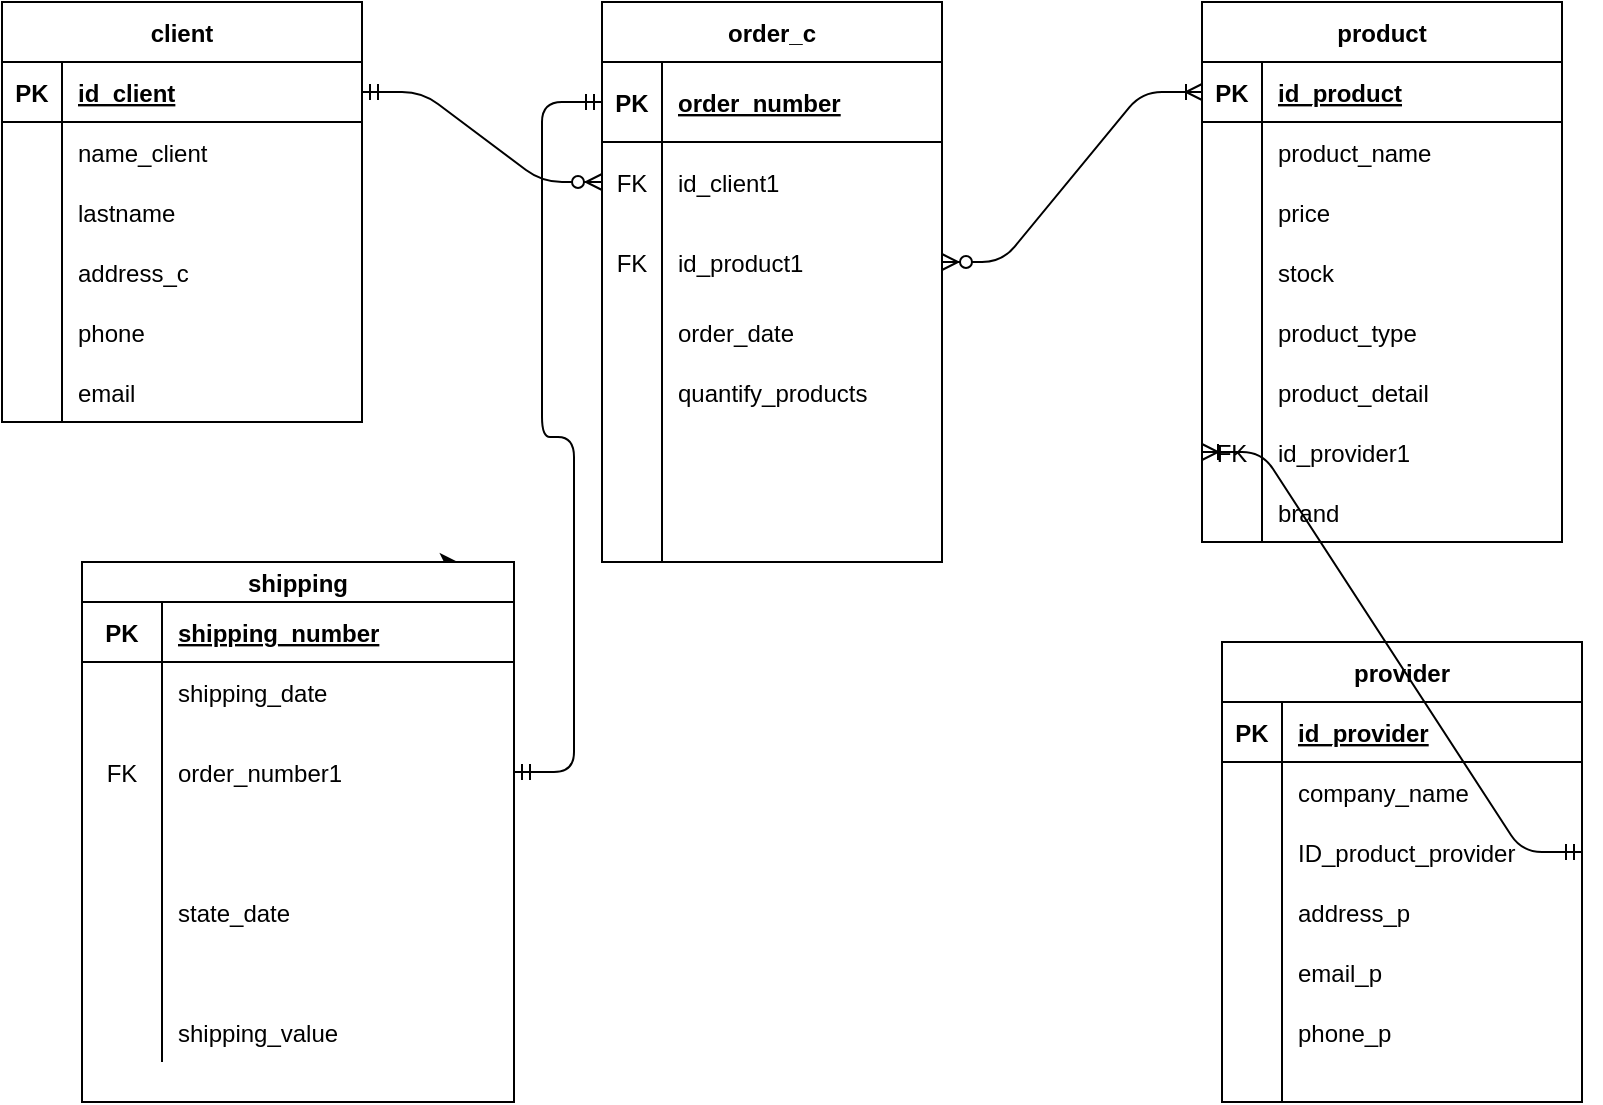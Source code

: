 <mxfile version="13.7.3" type="github"><diagram id="2DCP0Pv6x-nqr2_sUrXk" name="Page-1"><mxGraphModel dx="1540" dy="625" grid="1" gridSize="10" guides="1" tooltips="1" connect="1" arrows="1" fold="1" page="1" pageScale="1" pageWidth="827" pageHeight="1169" math="0" shadow="0"><root><mxCell id="0"/><mxCell id="1" parent="0"/><mxCell id="KrLLQjatNa31IDzjXcCL-50" style="edgeStyle=orthogonalEdgeStyle;rounded=0;orthogonalLoop=1;jettySize=auto;html=1;exitX=0.75;exitY=0;exitDx=0;exitDy=0;entryX=0.87;entryY=0;entryDx=0;entryDy=0;entryPerimeter=0;" parent="1" source="KrLLQjatNa31IDzjXcCL-14" target="KrLLQjatNa31IDzjXcCL-14" edge="1"><mxGeometry relative="1" as="geometry"/></mxCell><mxCell id="M2U6GQ2JCpKdRjJT3ExU-1" value="client" style="shape=table;startSize=30;container=1;collapsible=1;childLayout=tableLayout;fixedRows=1;rowLines=0;fontStyle=1;align=center;resizeLast=1;" parent="1" vertex="1"><mxGeometry x="10" y="50" width="180" height="210" as="geometry"/></mxCell><mxCell id="M2U6GQ2JCpKdRjJT3ExU-2" value="" style="shape=partialRectangle;collapsible=0;dropTarget=0;pointerEvents=0;fillColor=none;top=0;left=0;bottom=1;right=0;points=[[0,0.5],[1,0.5]];portConstraint=eastwest;" parent="M2U6GQ2JCpKdRjJT3ExU-1" vertex="1"><mxGeometry y="30" width="180" height="30" as="geometry"/></mxCell><mxCell id="M2U6GQ2JCpKdRjJT3ExU-3" value="PK" style="shape=partialRectangle;connectable=0;fillColor=none;top=0;left=0;bottom=0;right=0;fontStyle=1;overflow=hidden;" parent="M2U6GQ2JCpKdRjJT3ExU-2" vertex="1"><mxGeometry width="30" height="30" as="geometry"/></mxCell><mxCell id="M2U6GQ2JCpKdRjJT3ExU-4" value="id_client" style="shape=partialRectangle;connectable=0;fillColor=none;top=0;left=0;bottom=0;right=0;align=left;spacingLeft=6;fontStyle=5;overflow=hidden;" parent="M2U6GQ2JCpKdRjJT3ExU-2" vertex="1"><mxGeometry x="30" width="150" height="30" as="geometry"/></mxCell><mxCell id="M2U6GQ2JCpKdRjJT3ExU-5" value="" style="shape=partialRectangle;collapsible=0;dropTarget=0;pointerEvents=0;fillColor=none;top=0;left=0;bottom=0;right=0;points=[[0,0.5],[1,0.5]];portConstraint=eastwest;" parent="M2U6GQ2JCpKdRjJT3ExU-1" vertex="1"><mxGeometry y="60" width="180" height="30" as="geometry"/></mxCell><mxCell id="M2U6GQ2JCpKdRjJT3ExU-6" value="" style="shape=partialRectangle;connectable=0;fillColor=none;top=0;left=0;bottom=0;right=0;editable=1;overflow=hidden;" parent="M2U6GQ2JCpKdRjJT3ExU-5" vertex="1"><mxGeometry width="30" height="30" as="geometry"/></mxCell><mxCell id="M2U6GQ2JCpKdRjJT3ExU-7" value="name_client" style="shape=partialRectangle;connectable=0;fillColor=none;top=0;left=0;bottom=0;right=0;align=left;spacingLeft=6;overflow=hidden;" parent="M2U6GQ2JCpKdRjJT3ExU-5" vertex="1"><mxGeometry x="30" width="150" height="30" as="geometry"/></mxCell><mxCell id="M2U6GQ2JCpKdRjJT3ExU-8" value="" style="shape=partialRectangle;collapsible=0;dropTarget=0;pointerEvents=0;fillColor=none;top=0;left=0;bottom=0;right=0;points=[[0,0.5],[1,0.5]];portConstraint=eastwest;" parent="M2U6GQ2JCpKdRjJT3ExU-1" vertex="1"><mxGeometry y="90" width="180" height="30" as="geometry"/></mxCell><mxCell id="M2U6GQ2JCpKdRjJT3ExU-9" value="" style="shape=partialRectangle;connectable=0;fillColor=none;top=0;left=0;bottom=0;right=0;editable=1;overflow=hidden;" parent="M2U6GQ2JCpKdRjJT3ExU-8" vertex="1"><mxGeometry width="30" height="30" as="geometry"/></mxCell><mxCell id="M2U6GQ2JCpKdRjJT3ExU-10" value="lastname" style="shape=partialRectangle;connectable=0;fillColor=none;top=0;left=0;bottom=0;right=0;align=left;spacingLeft=6;overflow=hidden;" parent="M2U6GQ2JCpKdRjJT3ExU-8" vertex="1"><mxGeometry x="30" width="150" height="30" as="geometry"/></mxCell><mxCell id="M2U6GQ2JCpKdRjJT3ExU-27" value="" style="shape=partialRectangle;collapsible=0;dropTarget=0;pointerEvents=0;fillColor=none;top=0;left=0;bottom=0;right=0;points=[[0,0.5],[1,0.5]];portConstraint=eastwest;" parent="M2U6GQ2JCpKdRjJT3ExU-1" vertex="1"><mxGeometry y="120" width="180" height="30" as="geometry"/></mxCell><mxCell id="M2U6GQ2JCpKdRjJT3ExU-28" value="" style="shape=partialRectangle;connectable=0;fillColor=none;top=0;left=0;bottom=0;right=0;editable=1;overflow=hidden;" parent="M2U6GQ2JCpKdRjJT3ExU-27" vertex="1"><mxGeometry width="30" height="30" as="geometry"/></mxCell><mxCell id="M2U6GQ2JCpKdRjJT3ExU-29" value="address_c" style="shape=partialRectangle;connectable=0;fillColor=none;top=0;left=0;bottom=0;right=0;align=left;spacingLeft=6;overflow=hidden;" parent="M2U6GQ2JCpKdRjJT3ExU-27" vertex="1"><mxGeometry x="30" width="150" height="30" as="geometry"/></mxCell><mxCell id="M2U6GQ2JCpKdRjJT3ExU-11" value="" style="shape=partialRectangle;collapsible=0;dropTarget=0;pointerEvents=0;fillColor=none;top=0;left=0;bottom=0;right=0;points=[[0,0.5],[1,0.5]];portConstraint=eastwest;" parent="M2U6GQ2JCpKdRjJT3ExU-1" vertex="1"><mxGeometry y="150" width="180" height="30" as="geometry"/></mxCell><mxCell id="M2U6GQ2JCpKdRjJT3ExU-12" value="" style="shape=partialRectangle;connectable=0;fillColor=none;top=0;left=0;bottom=0;right=0;editable=1;overflow=hidden;" parent="M2U6GQ2JCpKdRjJT3ExU-11" vertex="1"><mxGeometry width="30" height="30" as="geometry"/></mxCell><mxCell id="M2U6GQ2JCpKdRjJT3ExU-13" value="phone" style="shape=partialRectangle;connectable=0;fillColor=none;top=0;left=0;bottom=0;right=0;align=left;spacingLeft=6;overflow=hidden;" parent="M2U6GQ2JCpKdRjJT3ExU-11" vertex="1"><mxGeometry x="30" width="150" height="30" as="geometry"/></mxCell><mxCell id="M2U6GQ2JCpKdRjJT3ExU-35" value="" style="shape=partialRectangle;collapsible=0;dropTarget=0;pointerEvents=0;fillColor=none;top=0;left=0;bottom=0;right=0;points=[[0,0.5],[1,0.5]];portConstraint=eastwest;" parent="M2U6GQ2JCpKdRjJT3ExU-1" vertex="1"><mxGeometry y="180" width="180" height="30" as="geometry"/></mxCell><mxCell id="M2U6GQ2JCpKdRjJT3ExU-36" value="" style="shape=partialRectangle;connectable=0;fillColor=none;top=0;left=0;bottom=0;right=0;editable=1;overflow=hidden;" parent="M2U6GQ2JCpKdRjJT3ExU-35" vertex="1"><mxGeometry width="30" height="30" as="geometry"/></mxCell><mxCell id="M2U6GQ2JCpKdRjJT3ExU-37" value="email" style="shape=partialRectangle;connectable=0;fillColor=none;top=0;left=0;bottom=0;right=0;align=left;spacingLeft=6;overflow=hidden;" parent="M2U6GQ2JCpKdRjJT3ExU-35" vertex="1"><mxGeometry x="30" width="150" height="30" as="geometry"/></mxCell><mxCell id="KrLLQjatNa31IDzjXcCL-68" value="" style="edgeStyle=entityRelationEdgeStyle;fontSize=12;html=1;endArrow=ERzeroToMany;startArrow=ERmandOne;exitX=1;exitY=0.5;exitDx=0;exitDy=0;entryX=0;entryY=0.5;entryDx=0;entryDy=0;" parent="1" source="M2U6GQ2JCpKdRjJT3ExU-2" target="KrLLQjatNa31IDzjXcCL-5" edge="1"><mxGeometry width="100" height="100" relative="1" as="geometry"><mxPoint x="40" y="410" as="sourcePoint"/><mxPoint x="140" y="310" as="targetPoint"/></mxGeometry></mxCell><mxCell id="KrLLQjatNa31IDzjXcCL-1" value="order_c" style="shape=table;startSize=30;container=1;collapsible=1;childLayout=tableLayout;fixedRows=1;rowLines=0;fontStyle=1;align=center;resizeLast=1;" parent="1" vertex="1"><mxGeometry x="310" y="50" width="170" height="280" as="geometry"/></mxCell><mxCell id="KrLLQjatNa31IDzjXcCL-2" value="" style="shape=partialRectangle;collapsible=0;dropTarget=0;pointerEvents=0;fillColor=none;top=0;left=0;bottom=1;right=0;points=[[0,0.5],[1,0.5]];portConstraint=eastwest;" parent="KrLLQjatNa31IDzjXcCL-1" vertex="1"><mxGeometry y="30" width="170" height="40" as="geometry"/></mxCell><mxCell id="KrLLQjatNa31IDzjXcCL-3" value="PK" style="shape=partialRectangle;connectable=0;fillColor=none;top=0;left=0;bottom=0;right=0;fontStyle=1;overflow=hidden;" parent="KrLLQjatNa31IDzjXcCL-2" vertex="1"><mxGeometry width="30" height="40" as="geometry"/></mxCell><mxCell id="KrLLQjatNa31IDzjXcCL-4" value="order_number" style="shape=partialRectangle;connectable=0;fillColor=none;top=0;left=0;bottom=0;right=0;align=left;spacingLeft=6;fontStyle=5;overflow=hidden;" parent="KrLLQjatNa31IDzjXcCL-2" vertex="1"><mxGeometry x="30" width="140" height="40" as="geometry"/></mxCell><mxCell id="KrLLQjatNa31IDzjXcCL-5" value="" style="shape=partialRectangle;collapsible=0;dropTarget=0;pointerEvents=0;fillColor=none;top=0;left=0;bottom=0;right=0;points=[[0,0.5],[1,0.5]];portConstraint=eastwest;" parent="KrLLQjatNa31IDzjXcCL-1" vertex="1"><mxGeometry y="70" width="170" height="40" as="geometry"/></mxCell><mxCell id="KrLLQjatNa31IDzjXcCL-6" value="FK" style="shape=partialRectangle;connectable=0;fillColor=none;top=0;left=0;bottom=0;right=0;editable=1;overflow=hidden;" parent="KrLLQjatNa31IDzjXcCL-5" vertex="1"><mxGeometry width="30" height="40" as="geometry"/></mxCell><mxCell id="KrLLQjatNa31IDzjXcCL-7" value="id_client1" style="shape=partialRectangle;connectable=0;fillColor=none;top=0;left=0;bottom=0;right=0;align=left;spacingLeft=6;overflow=hidden;" parent="KrLLQjatNa31IDzjXcCL-5" vertex="1"><mxGeometry x="30" width="140" height="40" as="geometry"/></mxCell><mxCell id="KrLLQjatNa31IDzjXcCL-8" value="" style="shape=partialRectangle;collapsible=0;dropTarget=0;pointerEvents=0;fillColor=none;top=0;left=0;bottom=0;right=0;points=[[0,0.5],[1,0.5]];portConstraint=eastwest;" parent="KrLLQjatNa31IDzjXcCL-1" vertex="1"><mxGeometry y="110" width="170" height="40" as="geometry"/></mxCell><mxCell id="KrLLQjatNa31IDzjXcCL-9" value="FK" style="shape=partialRectangle;connectable=0;fillColor=none;top=0;left=0;bottom=0;right=0;editable=1;overflow=hidden;" parent="KrLLQjatNa31IDzjXcCL-8" vertex="1"><mxGeometry width="30" height="40" as="geometry"/></mxCell><mxCell id="KrLLQjatNa31IDzjXcCL-10" value="id_product1" style="shape=partialRectangle;connectable=0;fillColor=none;top=0;left=0;bottom=0;right=0;align=left;spacingLeft=6;overflow=hidden;" parent="KrLLQjatNa31IDzjXcCL-8" vertex="1"><mxGeometry x="30" width="140" height="40" as="geometry"/></mxCell><mxCell id="KrLLQjatNa31IDzjXcCL-11" value="" style="shape=partialRectangle;collapsible=0;dropTarget=0;pointerEvents=0;fillColor=none;top=0;left=0;bottom=0;right=0;points=[[0,0.5],[1,0.5]];portConstraint=eastwest;" parent="KrLLQjatNa31IDzjXcCL-1" vertex="1"><mxGeometry y="150" width="170" height="30" as="geometry"/></mxCell><mxCell id="KrLLQjatNa31IDzjXcCL-12" value="" style="shape=partialRectangle;connectable=0;fillColor=none;top=0;left=0;bottom=0;right=0;editable=1;overflow=hidden;" parent="KrLLQjatNa31IDzjXcCL-11" vertex="1"><mxGeometry width="30" height="30" as="geometry"/></mxCell><mxCell id="KrLLQjatNa31IDzjXcCL-13" value="order_date" style="shape=partialRectangle;connectable=0;fillColor=none;top=0;left=0;bottom=0;right=0;align=left;spacingLeft=6;overflow=hidden;" parent="KrLLQjatNa31IDzjXcCL-11" vertex="1"><mxGeometry x="30" width="140" height="30" as="geometry"/></mxCell><mxCell id="KrLLQjatNa31IDzjXcCL-31" value="" style="shape=partialRectangle;collapsible=0;dropTarget=0;pointerEvents=0;fillColor=none;top=0;left=0;bottom=0;right=0;points=[[0,0.5],[1,0.5]];portConstraint=eastwest;" parent="KrLLQjatNa31IDzjXcCL-1" vertex="1"><mxGeometry y="180" width="170" height="30" as="geometry"/></mxCell><mxCell id="KrLLQjatNa31IDzjXcCL-32" value="" style="shape=partialRectangle;connectable=0;fillColor=none;top=0;left=0;bottom=0;right=0;editable=1;overflow=hidden;" parent="KrLLQjatNa31IDzjXcCL-31" vertex="1"><mxGeometry width="30" height="30" as="geometry"/></mxCell><mxCell id="KrLLQjatNa31IDzjXcCL-33" value="quantify_products" style="shape=partialRectangle;connectable=0;fillColor=none;top=0;left=0;bottom=0;right=0;align=left;spacingLeft=6;overflow=hidden;" parent="KrLLQjatNa31IDzjXcCL-31" vertex="1"><mxGeometry x="30" width="140" height="30" as="geometry"/></mxCell><mxCell id="KrLLQjatNa31IDzjXcCL-27" value="" style="shape=partialRectangle;collapsible=0;dropTarget=0;pointerEvents=0;fillColor=none;top=0;left=0;bottom=0;right=0;points=[[0,0.5],[1,0.5]];portConstraint=eastwest;" parent="KrLLQjatNa31IDzjXcCL-1" vertex="1"><mxGeometry y="210" width="170" height="30" as="geometry"/></mxCell><mxCell id="KrLLQjatNa31IDzjXcCL-28" value="" style="shape=partialRectangle;connectable=0;fillColor=none;top=0;left=0;bottom=0;right=0;editable=1;overflow=hidden;" parent="KrLLQjatNa31IDzjXcCL-27" vertex="1"><mxGeometry width="30" height="30" as="geometry"/></mxCell><mxCell id="KrLLQjatNa31IDzjXcCL-29" value="" style="shape=partialRectangle;connectable=0;fillColor=none;top=0;left=0;bottom=0;right=0;align=left;spacingLeft=6;overflow=hidden;" parent="KrLLQjatNa31IDzjXcCL-27" vertex="1"><mxGeometry x="30" width="140" height="30" as="geometry"/></mxCell><mxCell id="KrLLQjatNa31IDzjXcCL-34" value="" style="shape=partialRectangle;collapsible=0;dropTarget=0;pointerEvents=0;fillColor=none;top=0;left=0;bottom=0;right=0;points=[[0,0.5],[1,0.5]];portConstraint=eastwest;" parent="KrLLQjatNa31IDzjXcCL-1" vertex="1"><mxGeometry y="240" width="170" height="40" as="geometry"/></mxCell><mxCell id="KrLLQjatNa31IDzjXcCL-35" value="" style="shape=partialRectangle;connectable=0;fillColor=none;top=0;left=0;bottom=0;right=0;editable=1;overflow=hidden;" parent="KrLLQjatNa31IDzjXcCL-34" vertex="1"><mxGeometry width="30" height="40" as="geometry"/></mxCell><mxCell id="KrLLQjatNa31IDzjXcCL-36" value="" style="shape=partialRectangle;connectable=0;fillColor=none;top=0;left=0;bottom=0;right=0;align=left;spacingLeft=6;overflow=hidden;" parent="KrLLQjatNa31IDzjXcCL-34" vertex="1"><mxGeometry x="30" width="140" height="40" as="geometry"/></mxCell><mxCell id="M2U6GQ2JCpKdRjJT3ExU-14" value="product" style="shape=table;startSize=30;container=1;collapsible=1;childLayout=tableLayout;fixedRows=1;rowLines=0;fontStyle=1;align=center;resizeLast=1;" parent="1" vertex="1"><mxGeometry x="610" y="50" width="180" height="270" as="geometry"/></mxCell><mxCell id="M2U6GQ2JCpKdRjJT3ExU-15" value="" style="shape=partialRectangle;collapsible=0;dropTarget=0;pointerEvents=0;fillColor=none;top=0;left=0;bottom=1;right=0;points=[[0,0.5],[1,0.5]];portConstraint=eastwest;" parent="M2U6GQ2JCpKdRjJT3ExU-14" vertex="1"><mxGeometry y="30" width="180" height="30" as="geometry"/></mxCell><mxCell id="M2U6GQ2JCpKdRjJT3ExU-16" value="PK" style="shape=partialRectangle;connectable=0;fillColor=none;top=0;left=0;bottom=0;right=0;fontStyle=1;overflow=hidden;" parent="M2U6GQ2JCpKdRjJT3ExU-15" vertex="1"><mxGeometry width="30" height="30" as="geometry"/></mxCell><mxCell id="M2U6GQ2JCpKdRjJT3ExU-17" value="id_product" style="shape=partialRectangle;connectable=0;fillColor=none;top=0;left=0;bottom=0;right=0;align=left;spacingLeft=6;fontStyle=5;overflow=hidden;" parent="M2U6GQ2JCpKdRjJT3ExU-15" vertex="1"><mxGeometry x="30" width="150" height="30" as="geometry"/></mxCell><mxCell id="M2U6GQ2JCpKdRjJT3ExU-18" value="" style="shape=partialRectangle;collapsible=0;dropTarget=0;pointerEvents=0;fillColor=none;top=0;left=0;bottom=0;right=0;points=[[0,0.5],[1,0.5]];portConstraint=eastwest;" parent="M2U6GQ2JCpKdRjJT3ExU-14" vertex="1"><mxGeometry y="60" width="180" height="30" as="geometry"/></mxCell><mxCell id="M2U6GQ2JCpKdRjJT3ExU-19" value="" style="shape=partialRectangle;connectable=0;fillColor=none;top=0;left=0;bottom=0;right=0;editable=1;overflow=hidden;" parent="M2U6GQ2JCpKdRjJT3ExU-18" vertex="1"><mxGeometry width="30" height="30" as="geometry"/></mxCell><mxCell id="M2U6GQ2JCpKdRjJT3ExU-20" value="product_name" style="shape=partialRectangle;connectable=0;fillColor=none;top=0;left=0;bottom=0;right=0;align=left;spacingLeft=6;overflow=hidden;" parent="M2U6GQ2JCpKdRjJT3ExU-18" vertex="1"><mxGeometry x="30" width="150" height="30" as="geometry"/></mxCell><mxCell id="M2U6GQ2JCpKdRjJT3ExU-21" value="" style="shape=partialRectangle;collapsible=0;dropTarget=0;pointerEvents=0;fillColor=none;top=0;left=0;bottom=0;right=0;points=[[0,0.5],[1,0.5]];portConstraint=eastwest;" parent="M2U6GQ2JCpKdRjJT3ExU-14" vertex="1"><mxGeometry y="90" width="180" height="30" as="geometry"/></mxCell><mxCell id="M2U6GQ2JCpKdRjJT3ExU-22" value="" style="shape=partialRectangle;connectable=0;fillColor=none;top=0;left=0;bottom=0;right=0;editable=1;overflow=hidden;" parent="M2U6GQ2JCpKdRjJT3ExU-21" vertex="1"><mxGeometry width="30" height="30" as="geometry"/></mxCell><mxCell id="M2U6GQ2JCpKdRjJT3ExU-23" value="price" style="shape=partialRectangle;connectable=0;fillColor=none;top=0;left=0;bottom=0;right=0;align=left;spacingLeft=6;overflow=hidden;" parent="M2U6GQ2JCpKdRjJT3ExU-21" vertex="1"><mxGeometry x="30" width="150" height="30" as="geometry"/></mxCell><mxCell id="M2U6GQ2JCpKdRjJT3ExU-24" value="" style="shape=partialRectangle;collapsible=0;dropTarget=0;pointerEvents=0;fillColor=none;top=0;left=0;bottom=0;right=0;points=[[0,0.5],[1,0.5]];portConstraint=eastwest;" parent="M2U6GQ2JCpKdRjJT3ExU-14" vertex="1"><mxGeometry y="120" width="180" height="30" as="geometry"/></mxCell><mxCell id="M2U6GQ2JCpKdRjJT3ExU-25" value="" style="shape=partialRectangle;connectable=0;fillColor=none;top=0;left=0;bottom=0;right=0;editable=1;overflow=hidden;" parent="M2U6GQ2JCpKdRjJT3ExU-24" vertex="1"><mxGeometry width="30" height="30" as="geometry"/></mxCell><mxCell id="M2U6GQ2JCpKdRjJT3ExU-26" value="stock" style="shape=partialRectangle;connectable=0;fillColor=none;top=0;left=0;bottom=0;right=0;align=left;spacingLeft=6;overflow=hidden;" parent="M2U6GQ2JCpKdRjJT3ExU-24" vertex="1"><mxGeometry x="30" width="150" height="30" as="geometry"/></mxCell><mxCell id="M2U6GQ2JCpKdRjJT3ExU-41" value="" style="shape=partialRectangle;collapsible=0;dropTarget=0;pointerEvents=0;fillColor=none;top=0;left=0;bottom=0;right=0;points=[[0,0.5],[1,0.5]];portConstraint=eastwest;" parent="M2U6GQ2JCpKdRjJT3ExU-14" vertex="1"><mxGeometry y="150" width="180" height="30" as="geometry"/></mxCell><mxCell id="M2U6GQ2JCpKdRjJT3ExU-42" value="" style="shape=partialRectangle;connectable=0;fillColor=none;top=0;left=0;bottom=0;right=0;editable=1;overflow=hidden;" parent="M2U6GQ2JCpKdRjJT3ExU-41" vertex="1"><mxGeometry width="30" height="30" as="geometry"/></mxCell><mxCell id="M2U6GQ2JCpKdRjJT3ExU-43" value="product_type" style="shape=partialRectangle;connectable=0;fillColor=none;top=0;left=0;bottom=0;right=0;align=left;spacingLeft=6;overflow=hidden;" parent="M2U6GQ2JCpKdRjJT3ExU-41" vertex="1"><mxGeometry x="30" width="150" height="30" as="geometry"/></mxCell><mxCell id="M2U6GQ2JCpKdRjJT3ExU-44" value="" style="shape=partialRectangle;collapsible=0;dropTarget=0;pointerEvents=0;fillColor=none;top=0;left=0;bottom=0;right=0;points=[[0,0.5],[1,0.5]];portConstraint=eastwest;" parent="M2U6GQ2JCpKdRjJT3ExU-14" vertex="1"><mxGeometry y="180" width="180" height="30" as="geometry"/></mxCell><mxCell id="M2U6GQ2JCpKdRjJT3ExU-45" value="" style="shape=partialRectangle;connectable=0;fillColor=none;top=0;left=0;bottom=0;right=0;editable=1;overflow=hidden;" parent="M2U6GQ2JCpKdRjJT3ExU-44" vertex="1"><mxGeometry width="30" height="30" as="geometry"/></mxCell><mxCell id="M2U6GQ2JCpKdRjJT3ExU-46" value="product_detail" style="shape=partialRectangle;connectable=0;fillColor=none;top=0;left=0;bottom=0;right=0;align=left;spacingLeft=6;overflow=hidden;" parent="M2U6GQ2JCpKdRjJT3ExU-44" vertex="1"><mxGeometry x="30" width="150" height="30" as="geometry"/></mxCell><mxCell id="M2U6GQ2JCpKdRjJT3ExU-47" value="" style="shape=partialRectangle;collapsible=0;dropTarget=0;pointerEvents=0;fillColor=none;top=0;left=0;bottom=0;right=0;points=[[0,0.5],[1,0.5]];portConstraint=eastwest;" parent="M2U6GQ2JCpKdRjJT3ExU-14" vertex="1"><mxGeometry y="210" width="180" height="30" as="geometry"/></mxCell><mxCell id="M2U6GQ2JCpKdRjJT3ExU-48" value="FK" style="shape=partialRectangle;connectable=0;fillColor=none;top=0;left=0;bottom=0;right=0;editable=1;overflow=hidden;" parent="M2U6GQ2JCpKdRjJT3ExU-47" vertex="1"><mxGeometry width="30" height="30" as="geometry"/></mxCell><mxCell id="M2U6GQ2JCpKdRjJT3ExU-49" value="id_provider1" style="shape=partialRectangle;connectable=0;fillColor=none;top=0;left=0;bottom=0;right=0;align=left;spacingLeft=6;overflow=hidden;" parent="M2U6GQ2JCpKdRjJT3ExU-47" vertex="1"><mxGeometry x="30" width="150" height="30" as="geometry"/></mxCell><mxCell id="M2U6GQ2JCpKdRjJT3ExU-50" value="" style="shape=partialRectangle;collapsible=0;dropTarget=0;pointerEvents=0;fillColor=none;top=0;left=0;bottom=0;right=0;points=[[0,0.5],[1,0.5]];portConstraint=eastwest;" parent="M2U6GQ2JCpKdRjJT3ExU-14" vertex="1"><mxGeometry y="240" width="180" height="30" as="geometry"/></mxCell><mxCell id="M2U6GQ2JCpKdRjJT3ExU-51" value="" style="shape=partialRectangle;connectable=0;fillColor=none;top=0;left=0;bottom=0;right=0;editable=1;overflow=hidden;" parent="M2U6GQ2JCpKdRjJT3ExU-50" vertex="1"><mxGeometry width="30" height="30" as="geometry"/></mxCell><mxCell id="M2U6GQ2JCpKdRjJT3ExU-52" value="brand" style="shape=partialRectangle;connectable=0;fillColor=none;top=0;left=0;bottom=0;right=0;align=left;spacingLeft=6;overflow=hidden;" parent="M2U6GQ2JCpKdRjJT3ExU-50" vertex="1"><mxGeometry x="30" width="150" height="30" as="geometry"/></mxCell><mxCell id="NYvY1gUXxaye40EUcHU3-12" value="" style="edgeStyle=entityRelationEdgeStyle;fontSize=12;html=1;endArrow=ERoneToMany;startArrow=ERzeroToMany;entryX=0;entryY=0.5;entryDx=0;entryDy=0;exitX=1;exitY=0.5;exitDx=0;exitDy=0;" parent="1" source="KrLLQjatNa31IDzjXcCL-8" target="M2U6GQ2JCpKdRjJT3ExU-15" edge="1"><mxGeometry width="100" height="100" relative="1" as="geometry"><mxPoint x="370" y="300" as="sourcePoint"/><mxPoint x="470" y="200" as="targetPoint"/></mxGeometry></mxCell><mxCell id="M2U6GQ2JCpKdRjJT3ExU-53" value="provider" style="shape=table;startSize=30;container=1;collapsible=1;childLayout=tableLayout;fixedRows=1;rowLines=0;fontStyle=1;align=center;resizeLast=1;" parent="1" vertex="1"><mxGeometry x="620" y="370" width="180" height="230" as="geometry"/></mxCell><mxCell id="M2U6GQ2JCpKdRjJT3ExU-54" value="" style="shape=partialRectangle;collapsible=0;dropTarget=0;pointerEvents=0;fillColor=none;top=0;left=0;bottom=1;right=0;points=[[0,0.5],[1,0.5]];portConstraint=eastwest;" parent="M2U6GQ2JCpKdRjJT3ExU-53" vertex="1"><mxGeometry y="30" width="180" height="30" as="geometry"/></mxCell><mxCell id="M2U6GQ2JCpKdRjJT3ExU-55" value="PK" style="shape=partialRectangle;connectable=0;fillColor=none;top=0;left=0;bottom=0;right=0;fontStyle=1;overflow=hidden;" parent="M2U6GQ2JCpKdRjJT3ExU-54" vertex="1"><mxGeometry width="30" height="30" as="geometry"/></mxCell><mxCell id="M2U6GQ2JCpKdRjJT3ExU-56" value="id_provider" style="shape=partialRectangle;connectable=0;fillColor=none;top=0;left=0;bottom=0;right=0;align=left;spacingLeft=6;fontStyle=5;overflow=hidden;" parent="M2U6GQ2JCpKdRjJT3ExU-54" vertex="1"><mxGeometry x="30" width="150" height="30" as="geometry"/></mxCell><mxCell id="M2U6GQ2JCpKdRjJT3ExU-57" value="" style="shape=partialRectangle;collapsible=0;dropTarget=0;pointerEvents=0;fillColor=none;top=0;left=0;bottom=0;right=0;points=[[0,0.5],[1,0.5]];portConstraint=eastwest;" parent="M2U6GQ2JCpKdRjJT3ExU-53" vertex="1"><mxGeometry y="60" width="180" height="30" as="geometry"/></mxCell><mxCell id="M2U6GQ2JCpKdRjJT3ExU-58" value="" style="shape=partialRectangle;connectable=0;fillColor=none;top=0;left=0;bottom=0;right=0;editable=1;overflow=hidden;" parent="M2U6GQ2JCpKdRjJT3ExU-57" vertex="1"><mxGeometry width="30" height="30" as="geometry"/></mxCell><mxCell id="M2U6GQ2JCpKdRjJT3ExU-59" value="company_name" style="shape=partialRectangle;connectable=0;fillColor=none;top=0;left=0;bottom=0;right=0;align=left;spacingLeft=6;overflow=hidden;" parent="M2U6GQ2JCpKdRjJT3ExU-57" vertex="1"><mxGeometry x="30" width="150" height="30" as="geometry"/></mxCell><mxCell id="M2U6GQ2JCpKdRjJT3ExU-60" value="" style="shape=partialRectangle;collapsible=0;dropTarget=0;pointerEvents=0;fillColor=none;top=0;left=0;bottom=0;right=0;points=[[0,0.5],[1,0.5]];portConstraint=eastwest;" parent="M2U6GQ2JCpKdRjJT3ExU-53" vertex="1"><mxGeometry y="90" width="180" height="30" as="geometry"/></mxCell><mxCell id="M2U6GQ2JCpKdRjJT3ExU-61" value="" style="shape=partialRectangle;connectable=0;fillColor=none;top=0;left=0;bottom=0;right=0;editable=1;overflow=hidden;" parent="M2U6GQ2JCpKdRjJT3ExU-60" vertex="1"><mxGeometry width="30" height="30" as="geometry"/></mxCell><mxCell id="M2U6GQ2JCpKdRjJT3ExU-62" value="ID_product_provider" style="shape=partialRectangle;connectable=0;fillColor=none;top=0;left=0;bottom=0;right=0;align=left;spacingLeft=6;overflow=hidden;" parent="M2U6GQ2JCpKdRjJT3ExU-60" vertex="1"><mxGeometry x="30" width="150" height="30" as="geometry"/></mxCell><mxCell id="M2U6GQ2JCpKdRjJT3ExU-72" value="" style="shape=partialRectangle;collapsible=0;dropTarget=0;pointerEvents=0;fillColor=none;top=0;left=0;bottom=0;right=0;points=[[0,0.5],[1,0.5]];portConstraint=eastwest;" parent="M2U6GQ2JCpKdRjJT3ExU-53" vertex="1"><mxGeometry y="120" width="180" height="30" as="geometry"/></mxCell><mxCell id="M2U6GQ2JCpKdRjJT3ExU-73" value="" style="shape=partialRectangle;connectable=0;fillColor=none;top=0;left=0;bottom=0;right=0;editable=1;overflow=hidden;" parent="M2U6GQ2JCpKdRjJT3ExU-72" vertex="1"><mxGeometry width="30" height="30" as="geometry"/></mxCell><mxCell id="M2U6GQ2JCpKdRjJT3ExU-74" value="address_p" style="shape=partialRectangle;connectable=0;fillColor=none;top=0;left=0;bottom=0;right=0;align=left;spacingLeft=6;overflow=hidden;" parent="M2U6GQ2JCpKdRjJT3ExU-72" vertex="1"><mxGeometry x="30" width="150" height="30" as="geometry"/></mxCell><mxCell id="M2U6GQ2JCpKdRjJT3ExU-66" value="" style="shape=partialRectangle;collapsible=0;dropTarget=0;pointerEvents=0;fillColor=none;top=0;left=0;bottom=0;right=0;points=[[0,0.5],[1,0.5]];portConstraint=eastwest;" parent="M2U6GQ2JCpKdRjJT3ExU-53" vertex="1"><mxGeometry y="150" width="180" height="30" as="geometry"/></mxCell><mxCell id="M2U6GQ2JCpKdRjJT3ExU-67" value="" style="shape=partialRectangle;connectable=0;fillColor=none;top=0;left=0;bottom=0;right=0;editable=1;overflow=hidden;" parent="M2U6GQ2JCpKdRjJT3ExU-66" vertex="1"><mxGeometry width="30" height="30" as="geometry"/></mxCell><mxCell id="M2U6GQ2JCpKdRjJT3ExU-68" value="email_p" style="shape=partialRectangle;connectable=0;fillColor=none;top=0;left=0;bottom=0;right=0;align=left;spacingLeft=6;overflow=hidden;" parent="M2U6GQ2JCpKdRjJT3ExU-66" vertex="1"><mxGeometry x="30" width="150" height="30" as="geometry"/></mxCell><mxCell id="M2U6GQ2JCpKdRjJT3ExU-69" value="" style="shape=partialRectangle;collapsible=0;dropTarget=0;pointerEvents=0;fillColor=none;top=0;left=0;bottom=0;right=0;points=[[0,0.5],[1,0.5]];portConstraint=eastwest;" parent="M2U6GQ2JCpKdRjJT3ExU-53" vertex="1"><mxGeometry y="180" width="180" height="30" as="geometry"/></mxCell><mxCell id="M2U6GQ2JCpKdRjJT3ExU-70" value="" style="shape=partialRectangle;connectable=0;fillColor=none;top=0;left=0;bottom=0;right=0;editable=1;overflow=hidden;" parent="M2U6GQ2JCpKdRjJT3ExU-69" vertex="1"><mxGeometry width="30" height="30" as="geometry"/></mxCell><mxCell id="M2U6GQ2JCpKdRjJT3ExU-71" value="phone_p" style="shape=partialRectangle;connectable=0;fillColor=none;top=0;left=0;bottom=0;right=0;align=left;spacingLeft=6;overflow=hidden;" parent="M2U6GQ2JCpKdRjJT3ExU-69" vertex="1"><mxGeometry x="30" width="150" height="30" as="geometry"/></mxCell><mxCell id="M2U6GQ2JCpKdRjJT3ExU-63" value="" style="shape=partialRectangle;collapsible=0;dropTarget=0;pointerEvents=0;fillColor=none;top=0;left=0;bottom=0;right=0;points=[[0,0.5],[1,0.5]];portConstraint=eastwest;" parent="M2U6GQ2JCpKdRjJT3ExU-53" vertex="1"><mxGeometry y="210" width="180" height="20" as="geometry"/></mxCell><mxCell id="M2U6GQ2JCpKdRjJT3ExU-64" value="" style="shape=partialRectangle;connectable=0;fillColor=none;top=0;left=0;bottom=0;right=0;editable=1;overflow=hidden;" parent="M2U6GQ2JCpKdRjJT3ExU-63" vertex="1"><mxGeometry width="30" height="20" as="geometry"/></mxCell><mxCell id="M2U6GQ2JCpKdRjJT3ExU-65" value="" style="shape=partialRectangle;connectable=0;fillColor=none;top=0;left=0;bottom=0;right=0;align=left;spacingLeft=6;overflow=hidden;" parent="M2U6GQ2JCpKdRjJT3ExU-63" vertex="1"><mxGeometry x="30" width="150" height="20" as="geometry"/></mxCell><mxCell id="NYvY1gUXxaye40EUcHU3-43" value="" style="edgeStyle=entityRelationEdgeStyle;fontSize=12;html=1;endArrow=ERmandOne;startArrow=ERmandOne;exitX=1;exitY=0.5;exitDx=0;exitDy=0;entryX=0;entryY=0.5;entryDx=0;entryDy=0;" parent="1" source="KrLLQjatNa31IDzjXcCL-44" target="KrLLQjatNa31IDzjXcCL-2" edge="1"><mxGeometry width="100" height="100" relative="1" as="geometry"><mxPoint x="370" y="300" as="sourcePoint"/><mxPoint x="300" y="100" as="targetPoint"/></mxGeometry></mxCell><mxCell id="NYvY1gUXxaye40EUcHU3-51" value="" style="edgeStyle=entityRelationEdgeStyle;fontSize=12;html=1;endArrow=ERoneToMany;startArrow=ERmandOne;entryX=0;entryY=0.5;entryDx=0;entryDy=0;exitX=1;exitY=0.5;exitDx=0;exitDy=0;" parent="1" source="M2U6GQ2JCpKdRjJT3ExU-60" target="M2U6GQ2JCpKdRjJT3ExU-47" edge="1"><mxGeometry width="100" height="100" relative="1" as="geometry"><mxPoint x="370" y="340" as="sourcePoint"/><mxPoint x="470" y="240" as="targetPoint"/></mxGeometry></mxCell><mxCell id="KrLLQjatNa31IDzjXcCL-14" value="shipping" style="shape=table;startSize=20;container=1;collapsible=1;childLayout=tableLayout;fixedRows=1;rowLines=0;fontStyle=1;align=center;resizeLast=1;" parent="1" vertex="1"><mxGeometry x="50" y="330" width="216" height="270" as="geometry"/></mxCell><mxCell id="KrLLQjatNa31IDzjXcCL-15" value="" style="shape=partialRectangle;collapsible=0;dropTarget=0;pointerEvents=0;fillColor=none;top=0;left=0;bottom=1;right=0;points=[[0,0.5],[1,0.5]];portConstraint=eastwest;" parent="KrLLQjatNa31IDzjXcCL-14" vertex="1"><mxGeometry y="20" width="216" height="30" as="geometry"/></mxCell><mxCell id="KrLLQjatNa31IDzjXcCL-16" value="PK" style="shape=partialRectangle;connectable=0;fillColor=none;top=0;left=0;bottom=0;right=0;fontStyle=1;overflow=hidden;" parent="KrLLQjatNa31IDzjXcCL-15" vertex="1"><mxGeometry width="40" height="30" as="geometry"/></mxCell><mxCell id="KrLLQjatNa31IDzjXcCL-17" value="shipping_number" style="shape=partialRectangle;connectable=0;fillColor=none;top=0;left=0;bottom=0;right=0;align=left;spacingLeft=6;fontStyle=5;overflow=hidden;" parent="KrLLQjatNa31IDzjXcCL-15" vertex="1"><mxGeometry x="40" width="176" height="30" as="geometry"/></mxCell><mxCell id="KrLLQjatNa31IDzjXcCL-18" value="" style="shape=partialRectangle;collapsible=0;dropTarget=0;pointerEvents=0;fillColor=none;top=0;left=0;bottom=0;right=0;points=[[0,0.5],[1,0.5]];portConstraint=eastwest;" parent="KrLLQjatNa31IDzjXcCL-14" vertex="1"><mxGeometry y="50" width="216" height="30" as="geometry"/></mxCell><mxCell id="KrLLQjatNa31IDzjXcCL-19" value="" style="shape=partialRectangle;connectable=0;fillColor=none;top=0;left=0;bottom=0;right=0;editable=1;overflow=hidden;" parent="KrLLQjatNa31IDzjXcCL-18" vertex="1"><mxGeometry width="40" height="30" as="geometry"/></mxCell><mxCell id="KrLLQjatNa31IDzjXcCL-20" value="shipping_date" style="shape=partialRectangle;connectable=0;fillColor=none;top=0;left=0;bottom=0;right=0;align=left;spacingLeft=6;overflow=hidden;" parent="KrLLQjatNa31IDzjXcCL-18" vertex="1"><mxGeometry x="40" width="176" height="30" as="geometry"/></mxCell><mxCell id="KrLLQjatNa31IDzjXcCL-44" value="" style="shape=partialRectangle;collapsible=0;dropTarget=0;pointerEvents=0;fillColor=none;top=0;left=0;bottom=0;right=0;points=[[0,0.5],[1,0.5]];portConstraint=eastwest;" parent="KrLLQjatNa31IDzjXcCL-14" vertex="1"><mxGeometry y="80" width="216" height="50" as="geometry"/></mxCell><mxCell id="KrLLQjatNa31IDzjXcCL-45" value="FK" style="shape=partialRectangle;connectable=0;fillColor=none;top=0;left=0;bottom=0;right=0;editable=1;overflow=hidden;" parent="KrLLQjatNa31IDzjXcCL-44" vertex="1"><mxGeometry width="40" height="50" as="geometry"/></mxCell><mxCell id="KrLLQjatNa31IDzjXcCL-46" value="order_number1" style="shape=partialRectangle;connectable=0;fillColor=none;top=0;left=0;bottom=0;right=0;align=left;spacingLeft=6;overflow=hidden;" parent="KrLLQjatNa31IDzjXcCL-44" vertex="1"><mxGeometry x="40" width="176" height="50" as="geometry"/></mxCell><mxCell id="KrLLQjatNa31IDzjXcCL-47" value="" style="shape=partialRectangle;collapsible=0;dropTarget=0;pointerEvents=0;fillColor=none;top=0;left=0;bottom=0;right=0;points=[[0,0.5],[1,0.5]];portConstraint=eastwest;" parent="KrLLQjatNa31IDzjXcCL-14" vertex="1"><mxGeometry y="130" width="216" height="30" as="geometry"/></mxCell><mxCell id="KrLLQjatNa31IDzjXcCL-48" value="" style="shape=partialRectangle;connectable=0;fillColor=none;top=0;left=0;bottom=0;right=0;editable=1;overflow=hidden;" parent="KrLLQjatNa31IDzjXcCL-47" vertex="1"><mxGeometry width="40" height="30" as="geometry"/></mxCell><mxCell id="KrLLQjatNa31IDzjXcCL-49" value="" style="shape=partialRectangle;connectable=0;fillColor=none;top=0;left=0;bottom=0;right=0;align=left;spacingLeft=6;overflow=hidden;" parent="KrLLQjatNa31IDzjXcCL-47" vertex="1"><mxGeometry x="40" width="176" height="30" as="geometry"/></mxCell><mxCell id="KrLLQjatNa31IDzjXcCL-21" value="" style="shape=partialRectangle;collapsible=0;dropTarget=0;pointerEvents=0;fillColor=none;top=0;left=0;bottom=0;right=0;points=[[0,0.5],[1,0.5]];portConstraint=eastwest;" parent="KrLLQjatNa31IDzjXcCL-14" vertex="1"><mxGeometry y="160" width="216" height="30" as="geometry"/></mxCell><mxCell id="KrLLQjatNa31IDzjXcCL-22" value="" style="shape=partialRectangle;connectable=0;fillColor=none;top=0;left=0;bottom=0;right=0;editable=1;overflow=hidden;" parent="KrLLQjatNa31IDzjXcCL-21" vertex="1"><mxGeometry width="40" height="30" as="geometry"/></mxCell><mxCell id="KrLLQjatNa31IDzjXcCL-23" value="state_date" style="shape=partialRectangle;connectable=0;fillColor=none;top=0;left=0;bottom=0;right=0;align=left;spacingLeft=6;overflow=hidden;" parent="KrLLQjatNa31IDzjXcCL-21" vertex="1"><mxGeometry x="40" width="176" height="30" as="geometry"/></mxCell><mxCell id="KrLLQjatNa31IDzjXcCL-24" value="" style="shape=partialRectangle;collapsible=0;dropTarget=0;pointerEvents=0;fillColor=none;top=0;left=0;bottom=0;right=0;points=[[0,0.5],[1,0.5]];portConstraint=eastwest;" parent="KrLLQjatNa31IDzjXcCL-14" vertex="1"><mxGeometry y="190" width="216" height="30" as="geometry"/></mxCell><mxCell id="KrLLQjatNa31IDzjXcCL-25" value="" style="shape=partialRectangle;connectable=0;fillColor=none;top=0;left=0;bottom=0;right=0;editable=1;overflow=hidden;" parent="KrLLQjatNa31IDzjXcCL-24" vertex="1"><mxGeometry width="40" height="30" as="geometry"/></mxCell><mxCell id="KrLLQjatNa31IDzjXcCL-26" value="" style="shape=partialRectangle;connectable=0;fillColor=none;top=0;left=0;bottom=0;right=0;align=left;spacingLeft=6;overflow=hidden;" parent="KrLLQjatNa31IDzjXcCL-24" vertex="1"><mxGeometry x="40" width="176" height="30" as="geometry"/></mxCell><mxCell id="KrLLQjatNa31IDzjXcCL-64" value="" style="shape=partialRectangle;collapsible=0;dropTarget=0;pointerEvents=0;fillColor=none;top=0;left=0;bottom=0;right=0;points=[[0,0.5],[1,0.5]];portConstraint=eastwest;" parent="KrLLQjatNa31IDzjXcCL-14" vertex="1"><mxGeometry y="220" width="216" height="30" as="geometry"/></mxCell><mxCell id="KrLLQjatNa31IDzjXcCL-65" value="" style="shape=partialRectangle;connectable=0;fillColor=none;top=0;left=0;bottom=0;right=0;editable=1;overflow=hidden;" parent="KrLLQjatNa31IDzjXcCL-64" vertex="1"><mxGeometry width="40" height="30" as="geometry"/></mxCell><mxCell id="KrLLQjatNa31IDzjXcCL-66" value="shipping_value" style="shape=partialRectangle;connectable=0;fillColor=none;top=0;left=0;bottom=0;right=0;align=left;spacingLeft=6;overflow=hidden;" parent="KrLLQjatNa31IDzjXcCL-64" vertex="1"><mxGeometry x="40" width="176" height="30" as="geometry"/></mxCell></root></mxGraphModel></diagram></mxfile>